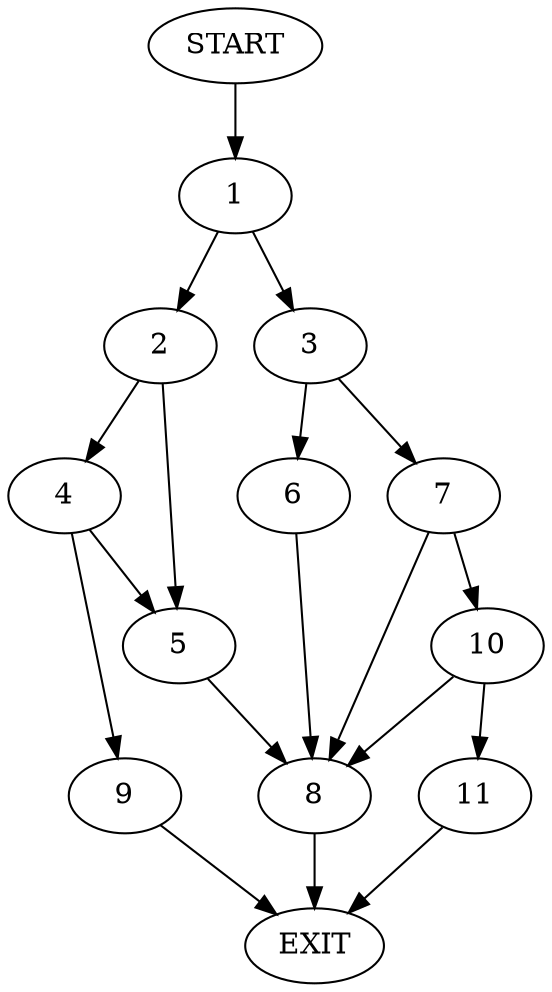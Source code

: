 digraph {
0 [label="START"]
12 [label="EXIT"]
0 -> 1
1 -> 2
1 -> 3
2 -> 4
2 -> 5
3 -> 6
3 -> 7
5 -> 8
4 -> 9
4 -> 5
9 -> 12
8 -> 12
7 -> 10
7 -> 8
6 -> 8
10 -> 8
10 -> 11
11 -> 12
}
